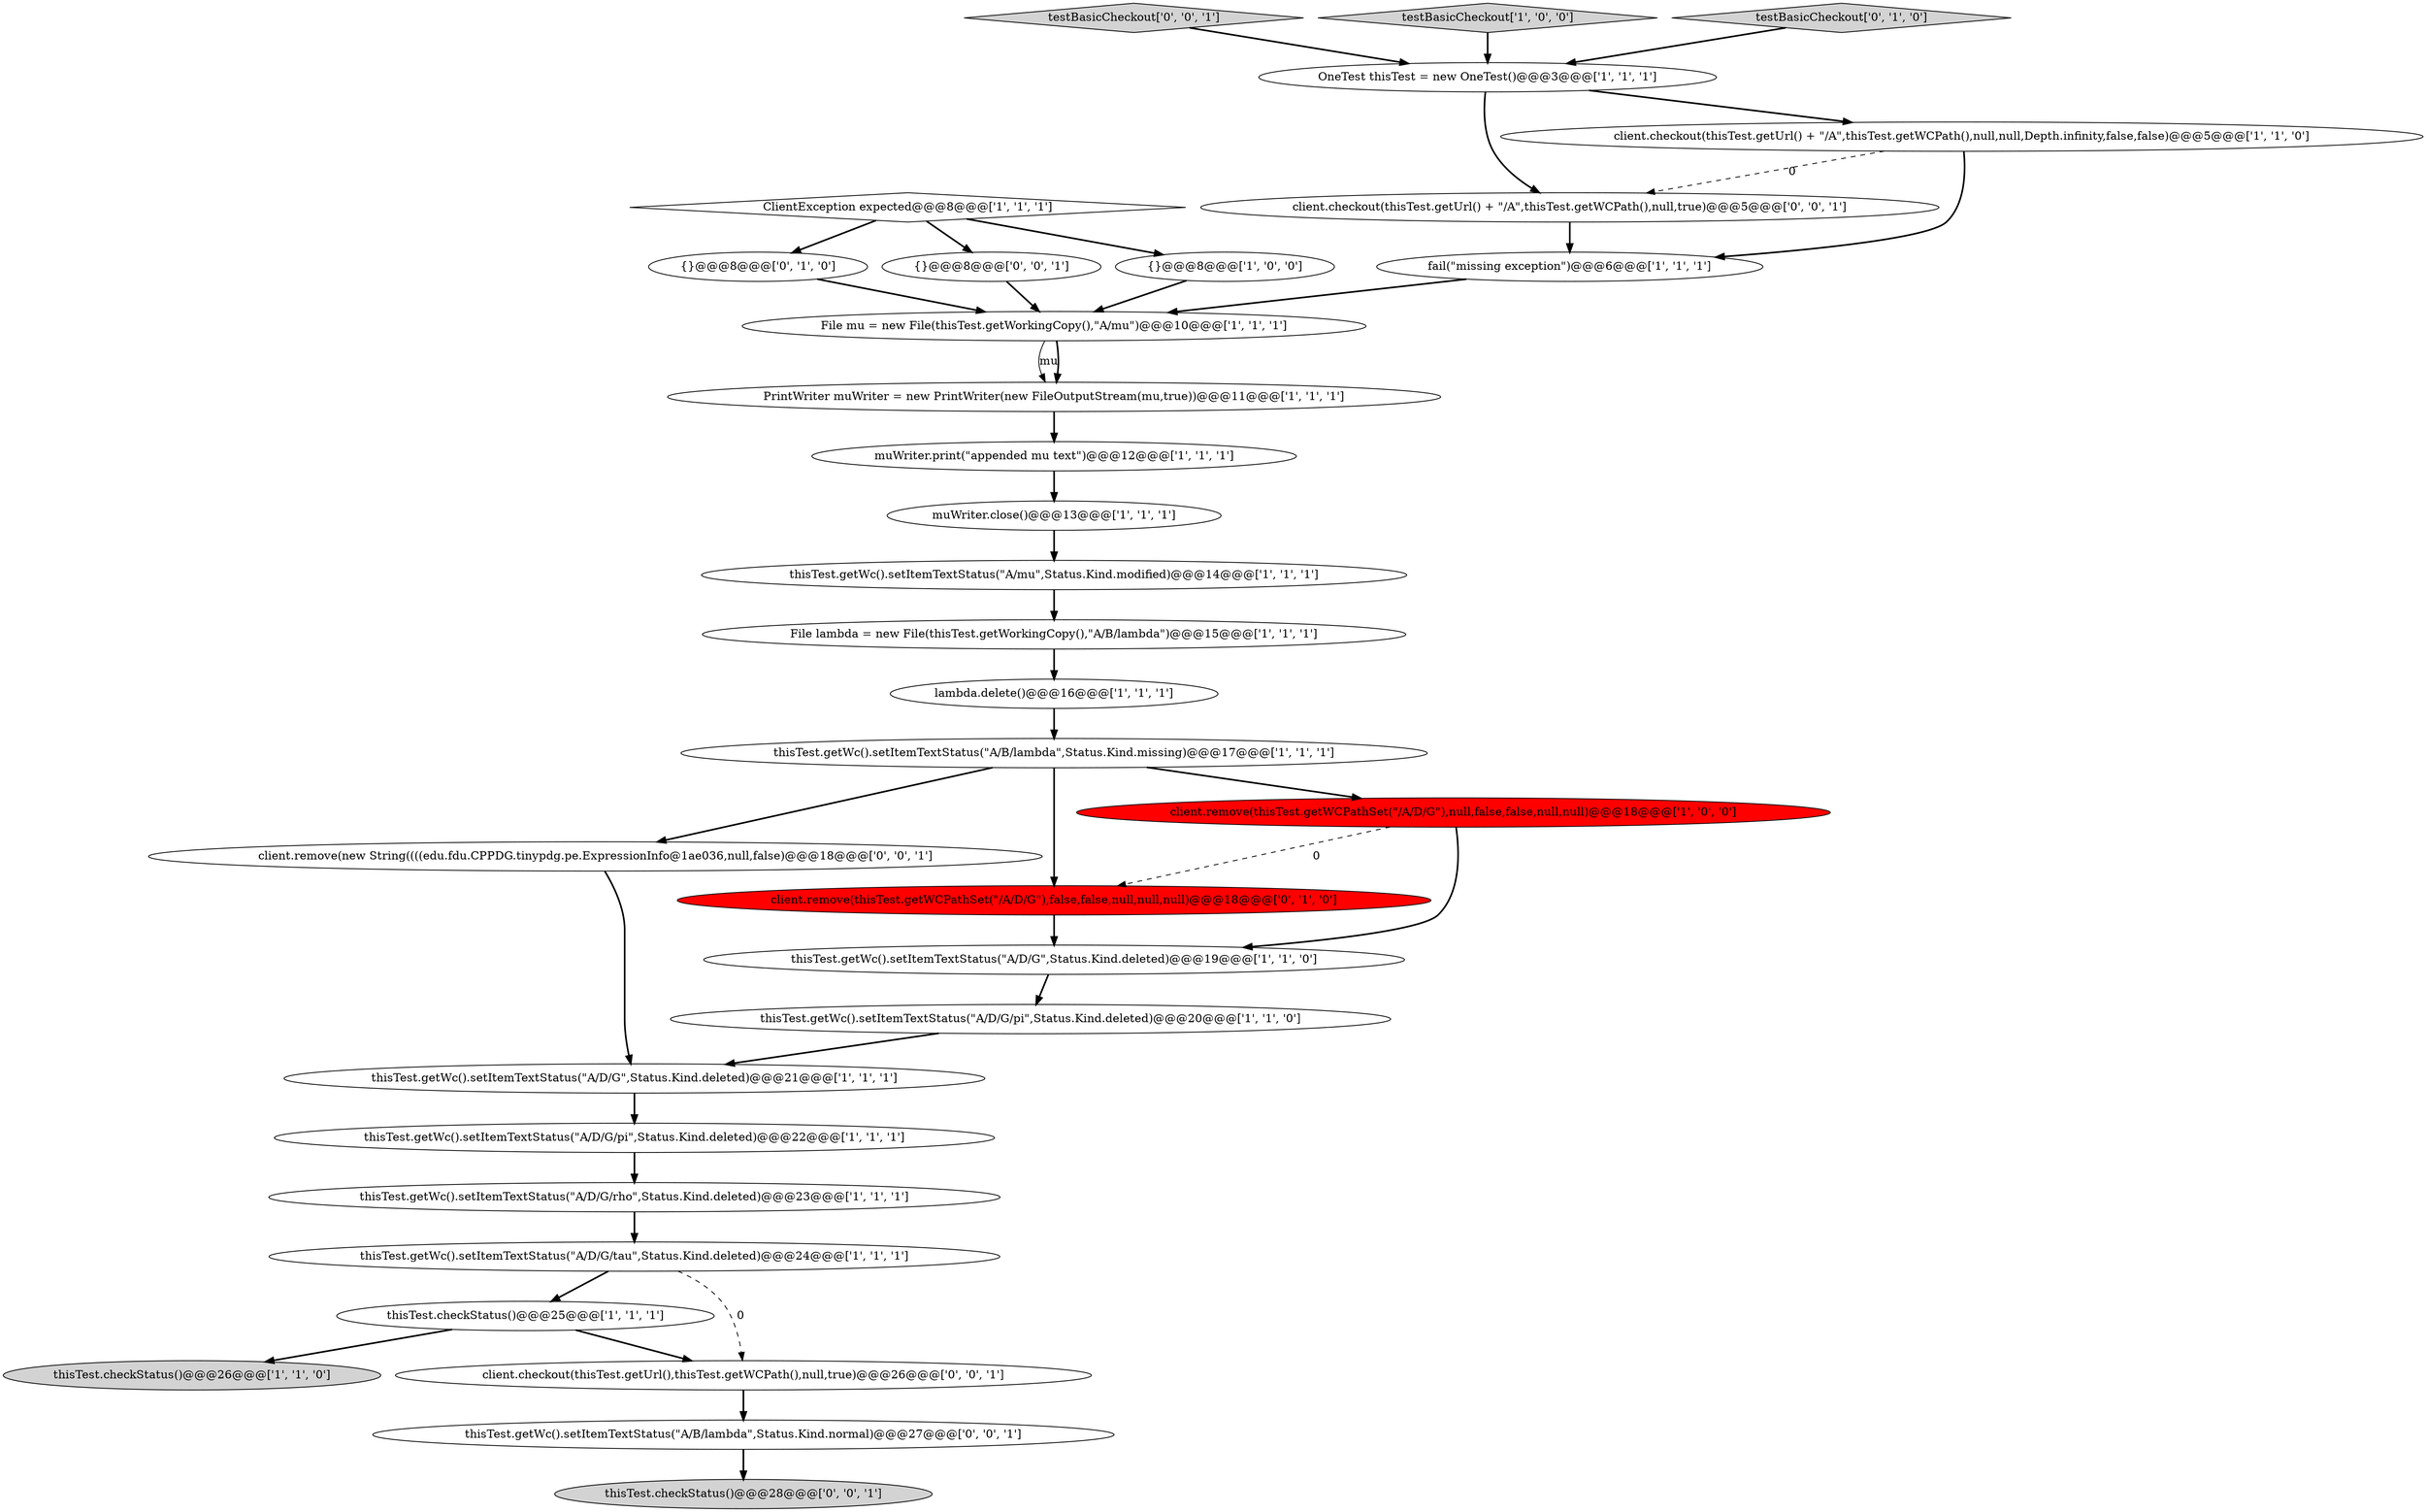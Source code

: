 digraph {
16 [style = filled, label = "ClientException expected@@@8@@@['1', '1', '1']", fillcolor = white, shape = diamond image = "AAA0AAABBB1BBB"];
8 [style = filled, label = "PrintWriter muWriter = new PrintWriter(new FileOutputStream(mu,true))@@@11@@@['1', '1', '1']", fillcolor = white, shape = ellipse image = "AAA0AAABBB1BBB"];
26 [style = filled, label = "{}@@@8@@@['0', '0', '1']", fillcolor = white, shape = ellipse image = "AAA0AAABBB3BBB"];
28 [style = filled, label = "testBasicCheckout['0', '0', '1']", fillcolor = lightgray, shape = diamond image = "AAA0AAABBB3BBB"];
31 [style = filled, label = "client.remove(new String((((edu.fdu.CPPDG.tinypdg.pe.ExpressionInfo@1ae036,null,false)@@@18@@@['0', '0', '1']", fillcolor = white, shape = ellipse image = "AAA0AAABBB3BBB"];
1 [style = filled, label = "client.remove(thisTest.getWCPathSet(\"/A/D/G\"),null,false,false,null,null)@@@18@@@['1', '0', '0']", fillcolor = red, shape = ellipse image = "AAA1AAABBB1BBB"];
7 [style = filled, label = "testBasicCheckout['1', '0', '0']", fillcolor = lightgray, shape = diamond image = "AAA0AAABBB1BBB"];
14 [style = filled, label = "File mu = new File(thisTest.getWorkingCopy(),\"A/mu\")@@@10@@@['1', '1', '1']", fillcolor = white, shape = ellipse image = "AAA0AAABBB1BBB"];
15 [style = filled, label = "thisTest.getWc().setItemTextStatus(\"A/mu\",Status.Kind.modified)@@@14@@@['1', '1', '1']", fillcolor = white, shape = ellipse image = "AAA0AAABBB1BBB"];
23 [style = filled, label = "client.remove(thisTest.getWCPathSet(\"/A/D/G\"),false,false,null,null,null)@@@18@@@['0', '1', '0']", fillcolor = red, shape = ellipse image = "AAA1AAABBB2BBB"];
11 [style = filled, label = "thisTest.getWc().setItemTextStatus(\"A/D/G/tau\",Status.Kind.deleted)@@@24@@@['1', '1', '1']", fillcolor = white, shape = ellipse image = "AAA0AAABBB1BBB"];
6 [style = filled, label = "fail(\"missing exception\")@@@6@@@['1', '1', '1']", fillcolor = white, shape = ellipse image = "AAA0AAABBB1BBB"];
18 [style = filled, label = "thisTest.getWc().setItemTextStatus(\"A/D/G/rho\",Status.Kind.deleted)@@@23@@@['1', '1', '1']", fillcolor = white, shape = ellipse image = "AAA0AAABBB1BBB"];
10 [style = filled, label = "thisTest.checkStatus()@@@26@@@['1', '1', '0']", fillcolor = lightgray, shape = ellipse image = "AAA0AAABBB1BBB"];
27 [style = filled, label = "client.checkout(thisTest.getUrl() + \"/A\",thisTest.getWCPath(),null,true)@@@5@@@['0', '0', '1']", fillcolor = white, shape = ellipse image = "AAA0AAABBB3BBB"];
9 [style = filled, label = "thisTest.getWc().setItemTextStatus(\"A/B/lambda\",Status.Kind.missing)@@@17@@@['1', '1', '1']", fillcolor = white, shape = ellipse image = "AAA0AAABBB1BBB"];
20 [style = filled, label = "thisTest.getWc().setItemTextStatus(\"A/D/G\",Status.Kind.deleted)@@@19@@@['1', '1', '0']", fillcolor = white, shape = ellipse image = "AAA0AAABBB1BBB"];
13 [style = filled, label = "OneTest thisTest = new OneTest()@@@3@@@['1', '1', '1']", fillcolor = white, shape = ellipse image = "AAA0AAABBB1BBB"];
2 [style = filled, label = "thisTest.getWc().setItemTextStatus(\"A/D/G\",Status.Kind.deleted)@@@21@@@['1', '1', '1']", fillcolor = white, shape = ellipse image = "AAA0AAABBB1BBB"];
22 [style = filled, label = "thisTest.checkStatus()@@@25@@@['1', '1', '1']", fillcolor = white, shape = ellipse image = "AAA0AAABBB1BBB"];
29 [style = filled, label = "thisTest.checkStatus()@@@28@@@['0', '0', '1']", fillcolor = lightgray, shape = ellipse image = "AAA0AAABBB3BBB"];
12 [style = filled, label = "{}@@@8@@@['1', '0', '0']", fillcolor = white, shape = ellipse image = "AAA0AAABBB1BBB"];
4 [style = filled, label = "thisTest.getWc().setItemTextStatus(\"A/D/G/pi\",Status.Kind.deleted)@@@20@@@['1', '1', '0']", fillcolor = white, shape = ellipse image = "AAA0AAABBB1BBB"];
17 [style = filled, label = "File lambda = new File(thisTest.getWorkingCopy(),\"A/B/lambda\")@@@15@@@['1', '1', '1']", fillcolor = white, shape = ellipse image = "AAA0AAABBB1BBB"];
0 [style = filled, label = "client.checkout(thisTest.getUrl() + \"/A\",thisTest.getWCPath(),null,null,Depth.infinity,false,false)@@@5@@@['1', '1', '0']", fillcolor = white, shape = ellipse image = "AAA0AAABBB1BBB"];
3 [style = filled, label = "muWriter.close()@@@13@@@['1', '1', '1']", fillcolor = white, shape = ellipse image = "AAA0AAABBB1BBB"];
19 [style = filled, label = "muWriter.print(\"appended mu text\")@@@12@@@['1', '1', '1']", fillcolor = white, shape = ellipse image = "AAA0AAABBB1BBB"];
32 [style = filled, label = "thisTest.getWc().setItemTextStatus(\"A/B/lambda\",Status.Kind.normal)@@@27@@@['0', '0', '1']", fillcolor = white, shape = ellipse image = "AAA0AAABBB3BBB"];
5 [style = filled, label = "lambda.delete()@@@16@@@['1', '1', '1']", fillcolor = white, shape = ellipse image = "AAA0AAABBB1BBB"];
30 [style = filled, label = "client.checkout(thisTest.getUrl(),thisTest.getWCPath(),null,true)@@@26@@@['0', '0', '1']", fillcolor = white, shape = ellipse image = "AAA0AAABBB3BBB"];
25 [style = filled, label = "testBasicCheckout['0', '1', '0']", fillcolor = lightgray, shape = diamond image = "AAA0AAABBB2BBB"];
24 [style = filled, label = "{}@@@8@@@['0', '1', '0']", fillcolor = white, shape = ellipse image = "AAA0AAABBB2BBB"];
21 [style = filled, label = "thisTest.getWc().setItemTextStatus(\"A/D/G/pi\",Status.Kind.deleted)@@@22@@@['1', '1', '1']", fillcolor = white, shape = ellipse image = "AAA0AAABBB1BBB"];
7->13 [style = bold, label=""];
17->5 [style = bold, label=""];
23->20 [style = bold, label=""];
5->9 [style = bold, label=""];
0->6 [style = bold, label=""];
25->13 [style = bold, label=""];
8->19 [style = bold, label=""];
9->31 [style = bold, label=""];
16->24 [style = bold, label=""];
18->11 [style = bold, label=""];
16->26 [style = bold, label=""];
26->14 [style = bold, label=""];
1->20 [style = bold, label=""];
30->32 [style = bold, label=""];
31->2 [style = bold, label=""];
28->13 [style = bold, label=""];
3->15 [style = bold, label=""];
4->2 [style = bold, label=""];
0->27 [style = dashed, label="0"];
27->6 [style = bold, label=""];
21->18 [style = bold, label=""];
22->30 [style = bold, label=""];
20->4 [style = bold, label=""];
24->14 [style = bold, label=""];
32->29 [style = bold, label=""];
6->14 [style = bold, label=""];
9->23 [style = bold, label=""];
14->8 [style = solid, label="mu"];
15->17 [style = bold, label=""];
13->27 [style = bold, label=""];
2->21 [style = bold, label=""];
12->14 [style = bold, label=""];
22->10 [style = bold, label=""];
11->22 [style = bold, label=""];
14->8 [style = bold, label=""];
11->30 [style = dashed, label="0"];
9->1 [style = bold, label=""];
1->23 [style = dashed, label="0"];
16->12 [style = bold, label=""];
19->3 [style = bold, label=""];
13->0 [style = bold, label=""];
}

